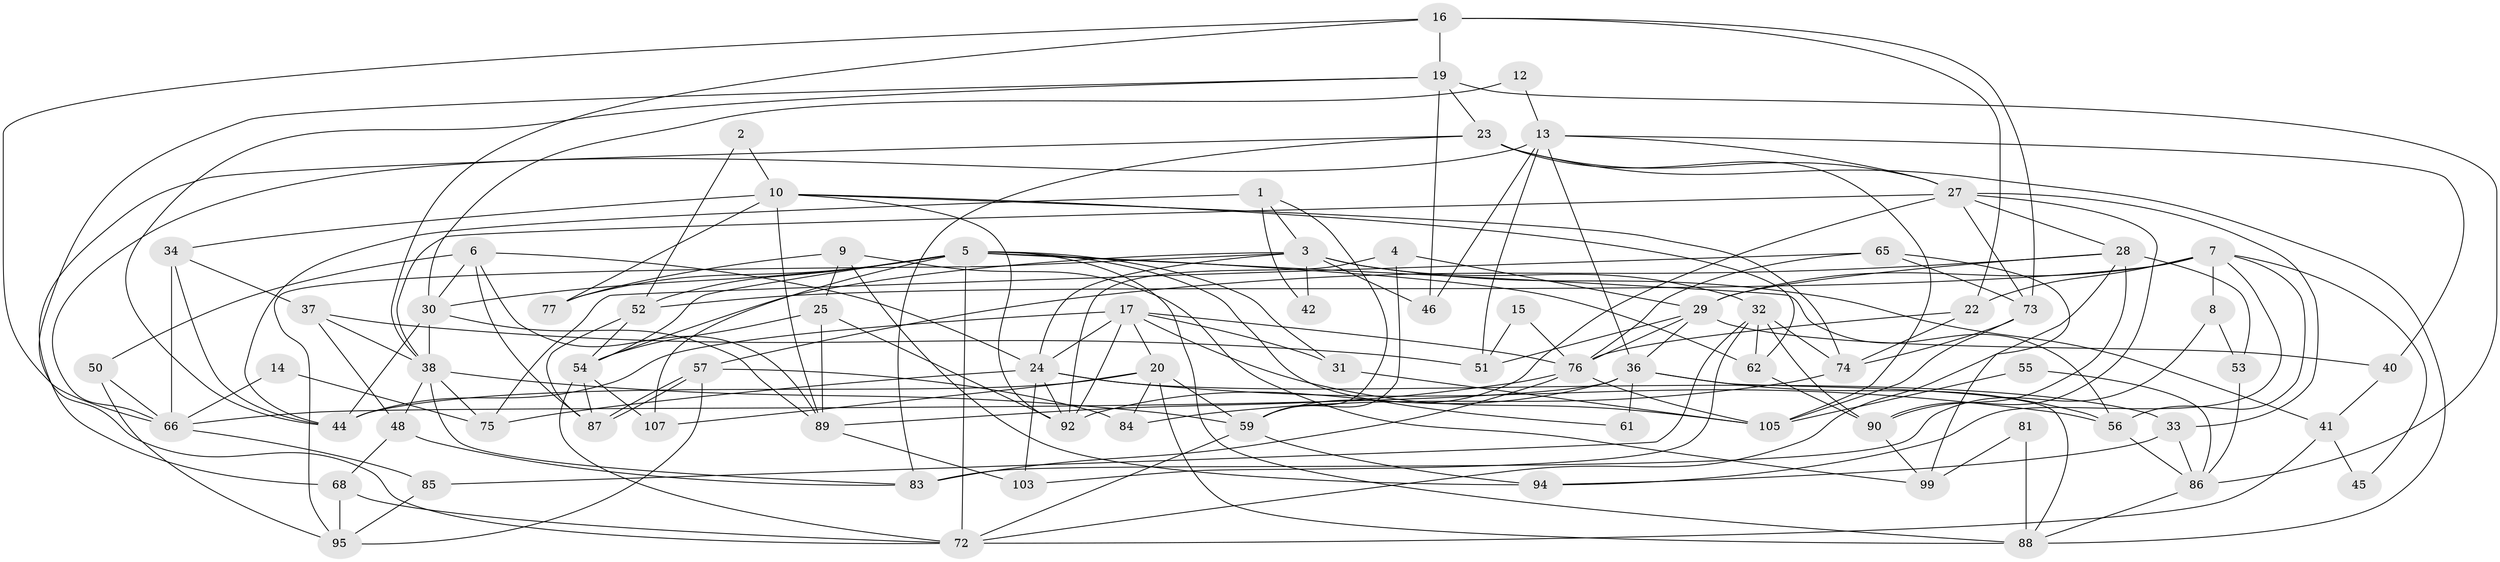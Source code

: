 // Generated by graph-tools (version 1.1) at 2025/52/02/27/25 19:52:06]
// undirected, 76 vertices, 183 edges
graph export_dot {
graph [start="1"]
  node [color=gray90,style=filled];
  1 [super="+49"];
  2;
  3 [super="+100"];
  4 [super="+18"];
  5 [super="+39"];
  6;
  7 [super="+109"];
  8 [super="+11"];
  9;
  10 [super="+21"];
  12;
  13;
  14;
  15;
  16 [super="+26"];
  17 [super="+63"];
  19 [super="+69"];
  20 [super="+60"];
  22;
  23 [super="+47"];
  24 [super="+96"];
  25;
  27 [super="+35"];
  28 [super="+101"];
  29 [super="+78"];
  30 [super="+70"];
  31;
  32 [super="+82"];
  33;
  34 [super="+58"];
  36 [super="+43"];
  37;
  38 [super="+91"];
  40;
  41;
  42;
  44 [super="+71"];
  45;
  46;
  48;
  50;
  51;
  52 [super="+64"];
  53;
  54 [super="+80"];
  55;
  56;
  57;
  59 [super="+98"];
  61;
  62;
  65;
  66 [super="+67"];
  68;
  72 [super="+108"];
  73 [super="+97"];
  74 [super="+102"];
  75;
  76 [super="+79"];
  77;
  81;
  83;
  84;
  85;
  86 [super="+104"];
  87 [super="+93"];
  88 [super="+106"];
  89;
  90;
  92;
  94;
  95;
  99;
  103;
  105;
  107;
  1 -- 42 [weight=2];
  1 -- 44;
  1 -- 3;
  1 -- 59;
  2 -- 10;
  2 -- 52;
  3 -- 41;
  3 -- 95;
  3 -- 42;
  3 -- 46;
  3 -- 32;
  3 -- 54;
  3 -- 24;
  4 -- 92;
  4 -- 29;
  4 -- 59;
  5 -- 31;
  5 -- 107;
  5 -- 61;
  5 -- 56;
  5 -- 88 [weight=2];
  5 -- 77;
  5 -- 62;
  5 -- 52;
  5 -- 72;
  5 -- 54;
  5 -- 30;
  6 -- 24;
  6 -- 89;
  6 -- 30;
  6 -- 50;
  6 -- 87;
  7 -- 94;
  7 -- 29;
  7 -- 8;
  7 -- 22;
  7 -- 56;
  7 -- 52;
  7 -- 45;
  8 -- 83;
  8 -- 53;
  9 -- 94;
  9 -- 25;
  9 -- 77;
  9 -- 99;
  10 -- 77;
  10 -- 92;
  10 -- 74;
  10 -- 89;
  10 -- 34;
  10 -- 62;
  12 -- 13;
  12 -- 30;
  13 -- 27;
  13 -- 36;
  13 -- 40;
  13 -- 46;
  13 -- 51;
  13 -- 66;
  14 -- 75;
  14 -- 66;
  15 -- 51;
  15 -- 76;
  16 -- 66;
  16 -- 73;
  16 -- 19;
  16 -- 38;
  16 -- 22;
  17 -- 76;
  17 -- 24;
  17 -- 31;
  17 -- 20;
  17 -- 105;
  17 -- 44;
  17 -- 92;
  19 -- 23;
  19 -- 44;
  19 -- 72;
  19 -- 86;
  19 -- 46;
  20 -- 59;
  20 -- 84;
  20 -- 44;
  20 -- 88;
  20 -- 107;
  22 -- 76;
  22 -- 74;
  23 -- 88;
  23 -- 105;
  23 -- 83;
  23 -- 68;
  23 -- 27;
  24 -- 92;
  24 -- 33;
  24 -- 103;
  24 -- 56;
  24 -- 75;
  25 -- 92;
  25 -- 54;
  25 -- 89;
  27 -- 33;
  27 -- 59;
  27 -- 38;
  27 -- 90;
  27 -- 73;
  27 -- 28;
  28 -- 57;
  28 -- 53;
  28 -- 72;
  28 -- 29;
  28 -- 90;
  29 -- 51;
  29 -- 76;
  29 -- 36;
  29 -- 40;
  30 -- 38;
  30 -- 89;
  30 -- 44;
  31 -- 105;
  32 -- 90;
  32 -- 103;
  32 -- 74;
  32 -- 85;
  32 -- 62;
  33 -- 94;
  33 -- 86;
  34 -- 37;
  34 -- 44;
  34 -- 66;
  36 -- 56;
  36 -- 61;
  36 -- 66;
  36 -- 88;
  36 -- 92;
  37 -- 48;
  37 -- 38;
  37 -- 51;
  38 -- 83;
  38 -- 48;
  38 -- 75;
  38 -- 59;
  40 -- 41;
  41 -- 72;
  41 -- 45;
  48 -- 83;
  48 -- 68;
  50 -- 95;
  50 -- 66;
  52 -- 54;
  52 -- 87;
  53 -- 86;
  54 -- 107;
  54 -- 87;
  54 -- 72;
  55 -- 105;
  55 -- 86;
  56 -- 86;
  57 -- 87;
  57 -- 87;
  57 -- 95;
  57 -- 84;
  59 -- 72;
  59 -- 94;
  62 -- 90;
  65 -- 75;
  65 -- 99;
  65 -- 76;
  65 -- 73;
  66 -- 85;
  68 -- 95;
  68 -- 72;
  73 -- 105;
  73 -- 74;
  74 -- 84;
  76 -- 105;
  76 -- 83;
  76 -- 89;
  81 -- 88;
  81 -- 99;
  85 -- 95;
  86 -- 88;
  89 -- 103;
  90 -- 99;
}
